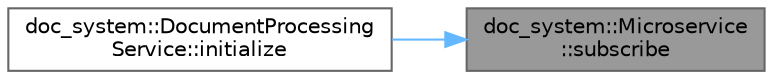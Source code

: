 digraph "doc_system::Microservice::subscribe"
{
 // INTERACTIVE_SVG=YES
 // LATEX_PDF_SIZE
  bgcolor="transparent";
  edge [fontname=Helvetica,fontsize=10,labelfontname=Helvetica,labelfontsize=10];
  node [fontname=Helvetica,fontsize=10,shape=box,height=0.2,width=0.4];
  rankdir="RL";
  Node1 [id="Node000001",label="doc_system::Microservice\l::subscribe",height=0.2,width=0.4,color="gray40", fillcolor="grey60", style="filled", fontcolor="black",tooltip=" "];
  Node1 -> Node2 [id="edge1_Node000001_Node000002",dir="back",color="steelblue1",style="solid",tooltip=" "];
  Node2 [id="Node000002",label="doc_system::DocumentProcessing\lService::initialize",height=0.2,width=0.4,color="grey40", fillcolor="white", style="filled",URL="$classdoc__system_1_1_document_processing_service.html#aadfeca935da36e00ab4362b55facc4e4",tooltip=" "];
}
